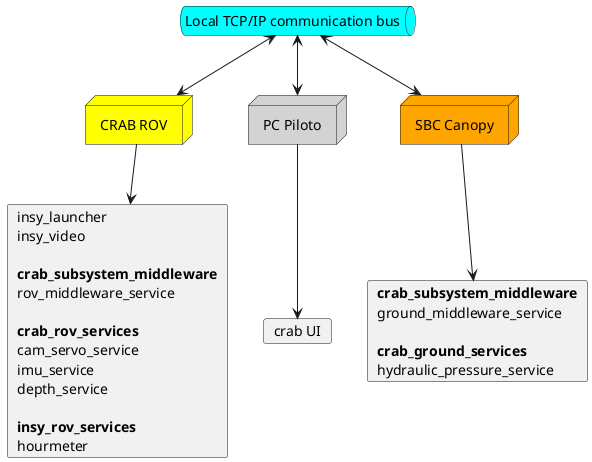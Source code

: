 @startuml
queue "Local TCP/IP communication bus" as tcp #cyan
node "CRAB ROV" as crab #yellow
node  "PC Piloto" as pc #lightgrey
node "SBC Canopy" as orangepi #orange


'Crab software

card crab_card [
  insy_launcher
  insy_video

  <b>crab_subsystem_middleware
  rov_middleware_service

  <b>crab_rov_services
  cam_servo_service
  imu_service
  depth_service

  <b>insy_rov_services
  hourmeter  
]

'PC software

card pc_card [
  crab UI
]

card canopy_card [
  <b>crab_subsystem_middleware
  ground_middleware_service
  
  <b>crab_ground_services
  hydraulic_pressure_service
]

tcp <--> crab
tcp <--> pc
tcp <--> orangepi

crab --> crab_card
pc --> pc_card
orangepi --> canopy_card

@enduml